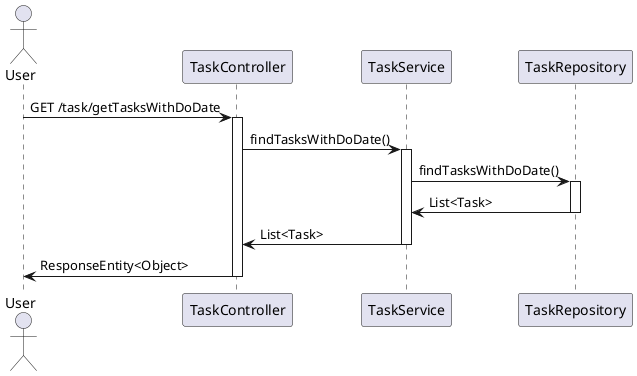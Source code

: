 @startuml
actor User
User -> TaskController: GET /task/getTasksWithDoDate
activate TaskController
TaskController -> TaskService: findTasksWithDoDate()
activate TaskService
TaskService -> TaskRepository: findTasksWithDoDate()
activate TaskRepository
TaskRepository -> TaskService: List<Task>
deactivate TaskRepository
TaskService -> TaskController: List<Task>
deactivate TaskService
TaskController -> User: ResponseEntity<Object>
deactivate TaskController
@enduml

